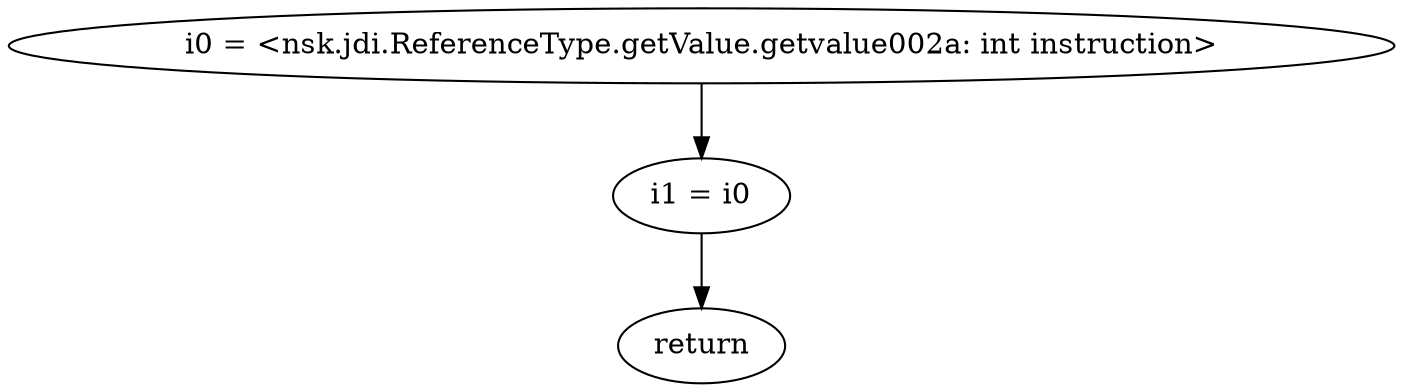 digraph "unitGraph" {
    "i0 = <nsk.jdi.ReferenceType.getValue.getvalue002a: int instruction>"
    "i1 = i0"
    "return"
    "i0 = <nsk.jdi.ReferenceType.getValue.getvalue002a: int instruction>"->"i1 = i0";
    "i1 = i0"->"return";
}
